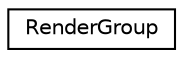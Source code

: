 digraph "Graphical Class Hierarchy"
{
  edge [fontname="Helvetica",fontsize="10",labelfontname="Helvetica",labelfontsize="10"];
  node [fontname="Helvetica",fontsize="10",shape=record];
  rankdir="LR";
  Node0 [label="RenderGroup",height=0.2,width=0.4,color="black", fillcolor="white", style="filled",URL="$classRenderGroup.html",tooltip="Group of bitmaps that are rendered into the same X-window. "];
}
